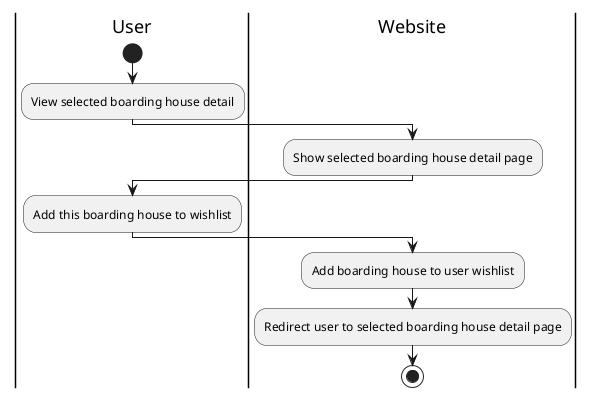 @startuml

|User|
start
    :View selected boarding house detail;

|Website|
    :Show selected boarding house detail page;

|User|
    :Add this boarding house to wishlist;

|Website|
    :Add boarding house to user wishlist;
    :Redirect user to selected boarding house detail page;
stop

@enduml
